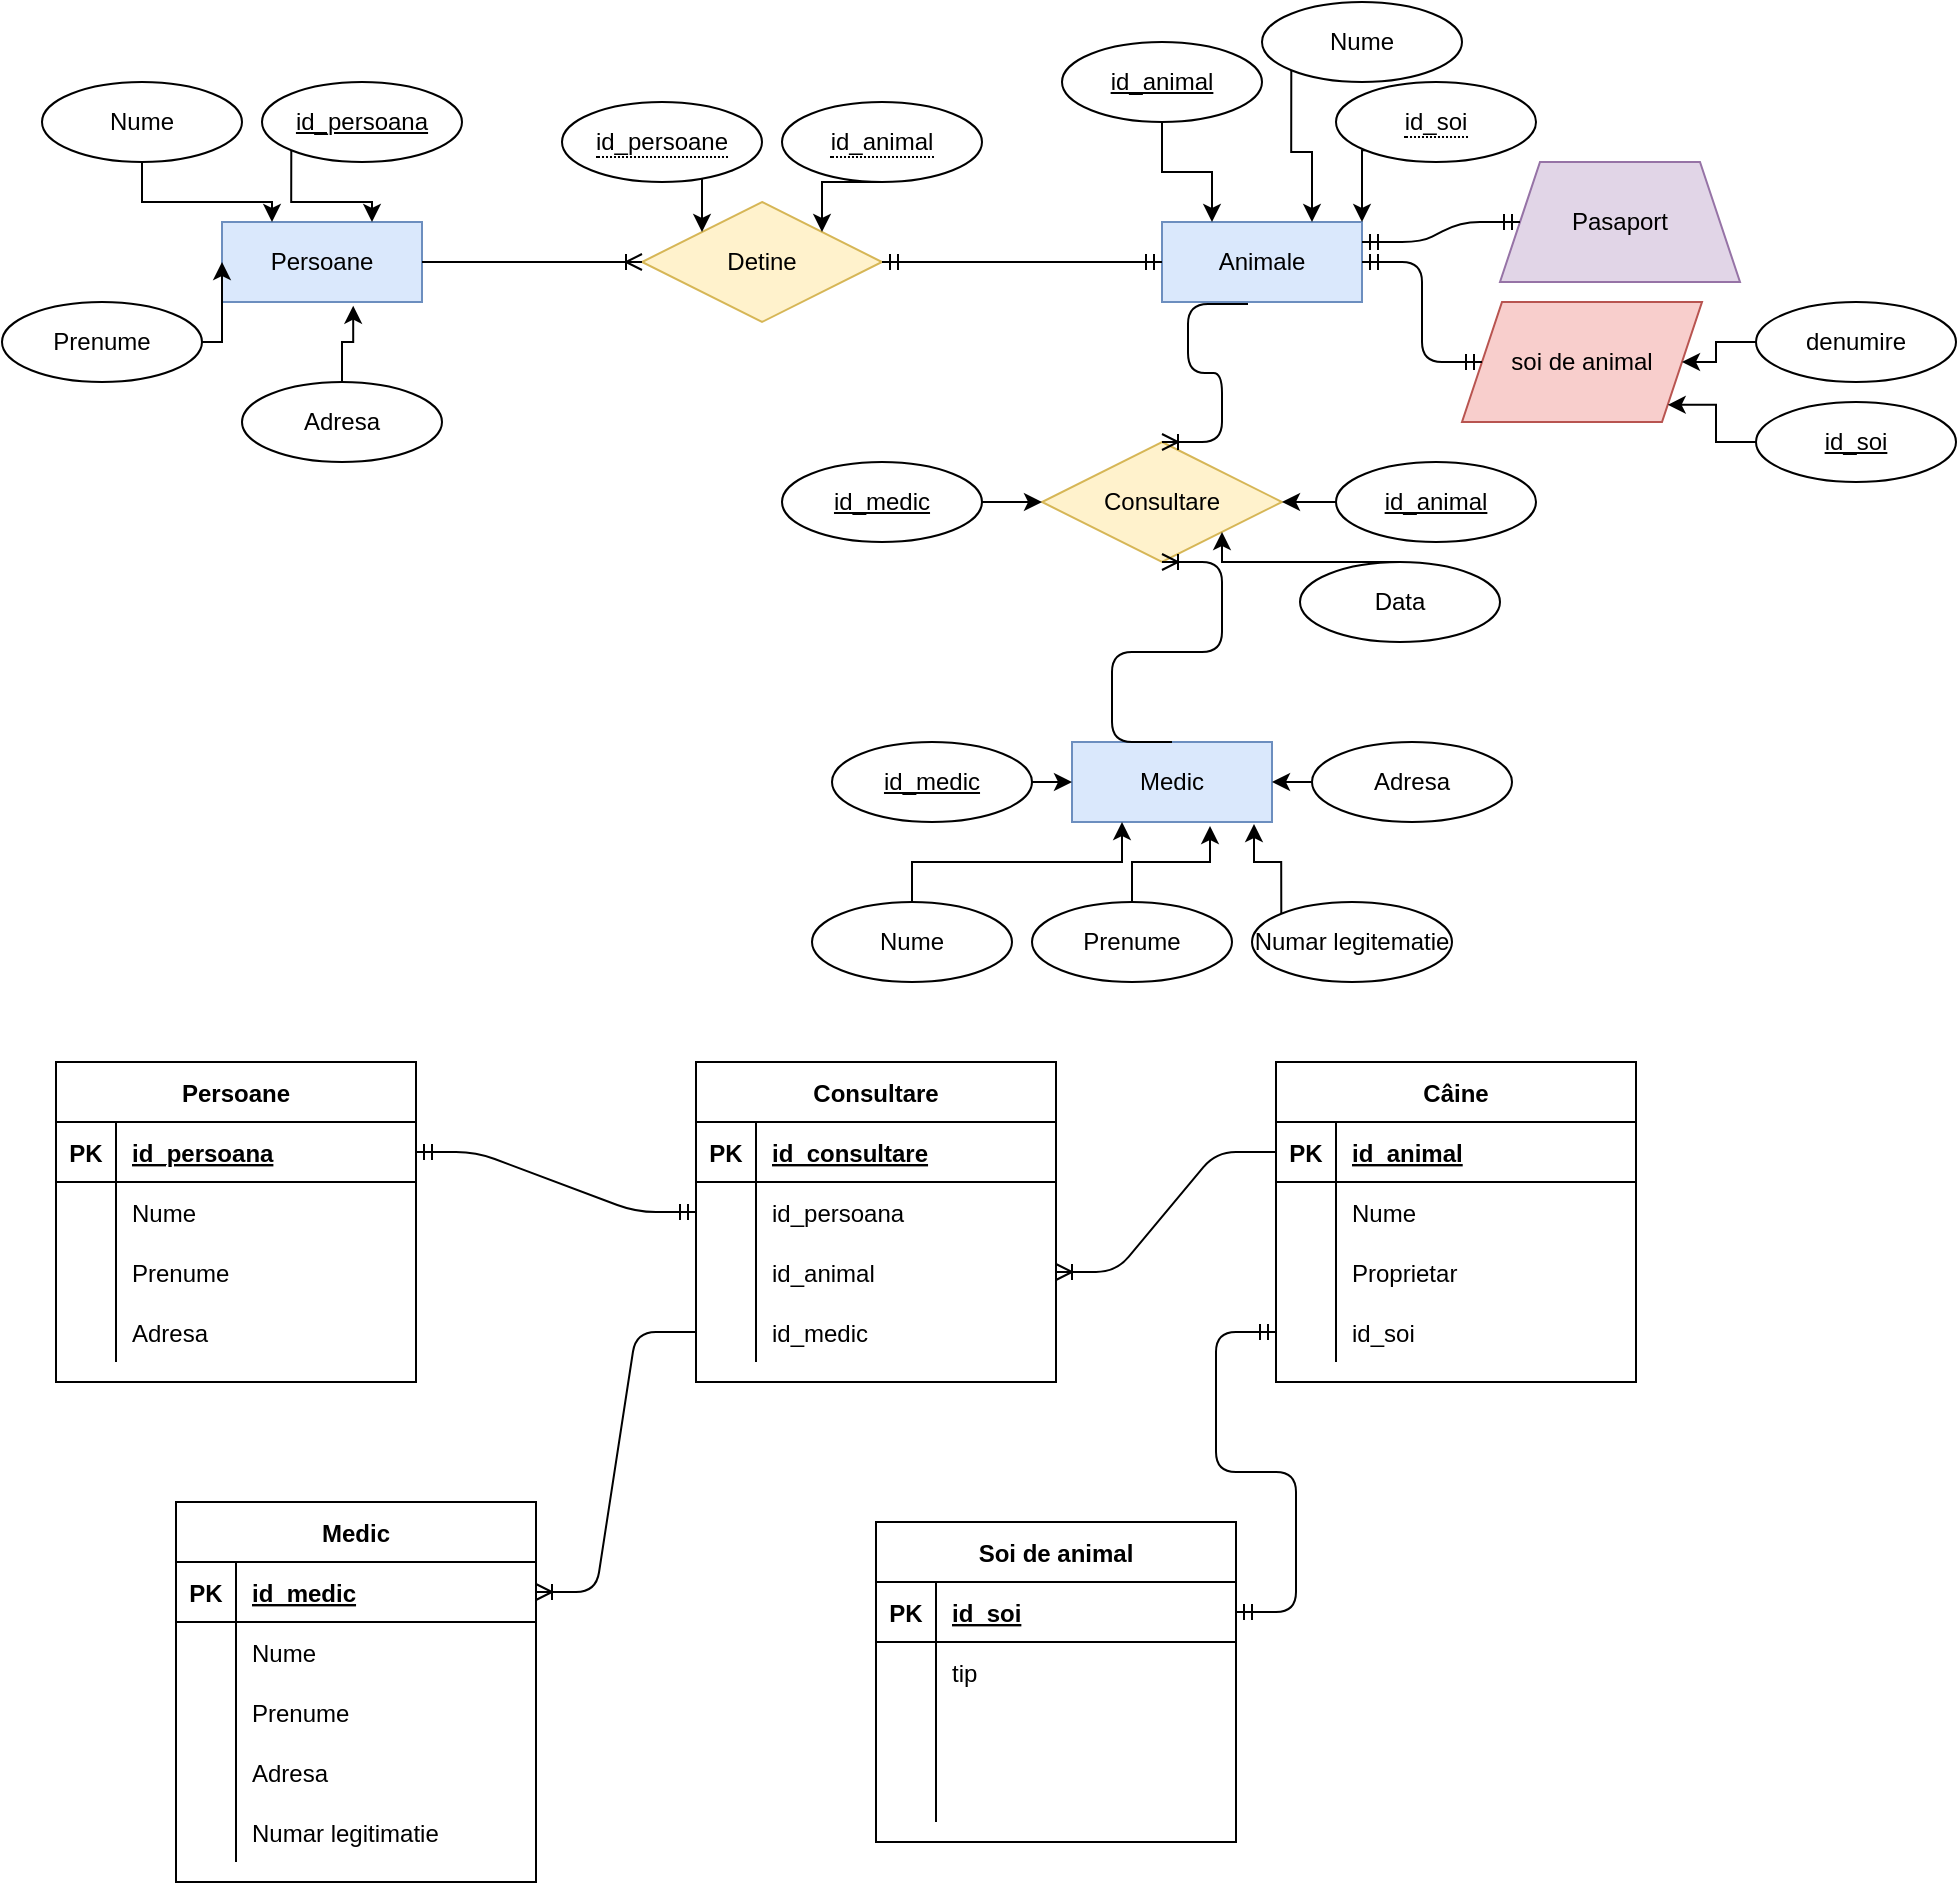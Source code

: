 <mxfile version="14.5.7" type="device"><diagram id="ahMqKwk7GTCR7lcBYKXt" name="Page-1"><mxGraphModel dx="1038" dy="596" grid="1" gridSize="10" guides="1" tooltips="1" connect="1" arrows="1" fold="1" page="1" pageScale="1" pageWidth="827" pageHeight="1169" math="0" shadow="0"><root><mxCell id="0"/><mxCell id="1" parent="0"/><mxCell id="pin97Sy3de3NEiCgct8l-1" value="Persoane" style="whiteSpace=wrap;html=1;align=center;fillColor=#dae8fc;strokeColor=#6c8ebf;" parent="1" vertex="1"><mxGeometry x="120" y="120" width="100" height="40" as="geometry"/></mxCell><mxCell id="pin97Sy3de3NEiCgct8l-2" value="Animale" style="whiteSpace=wrap;html=1;align=center;fillColor=#dae8fc;strokeColor=#6c8ebf;" parent="1" vertex="1"><mxGeometry x="590" y="120" width="100" height="40" as="geometry"/></mxCell><mxCell id="pin97Sy3de3NEiCgct8l-8" style="edgeStyle=orthogonalEdgeStyle;rounded=0;orthogonalLoop=1;jettySize=auto;html=1;exitX=0;exitY=1;exitDx=0;exitDy=0;entryX=0.75;entryY=0;entryDx=0;entryDy=0;" parent="1" source="pin97Sy3de3NEiCgct8l-3" target="pin97Sy3de3NEiCgct8l-1" edge="1"><mxGeometry relative="1" as="geometry"/></mxCell><mxCell id="pin97Sy3de3NEiCgct8l-3" value="id_persoana" style="ellipse;whiteSpace=wrap;html=1;align=center;fontStyle=4;" parent="1" vertex="1"><mxGeometry x="140" y="50" width="100" height="40" as="geometry"/></mxCell><mxCell id="pin97Sy3de3NEiCgct8l-7" style="edgeStyle=orthogonalEdgeStyle;rounded=0;orthogonalLoop=1;jettySize=auto;html=1;exitX=0.5;exitY=1;exitDx=0;exitDy=0;entryX=0.25;entryY=0;entryDx=0;entryDy=0;" parent="1" source="pin97Sy3de3NEiCgct8l-4" target="pin97Sy3de3NEiCgct8l-1" edge="1"><mxGeometry relative="1" as="geometry"/></mxCell><mxCell id="pin97Sy3de3NEiCgct8l-4" value="Nume" style="ellipse;whiteSpace=wrap;html=1;align=center;" parent="1" vertex="1"><mxGeometry x="30" y="50" width="100" height="40" as="geometry"/></mxCell><mxCell id="AG9GN4MDH5ItmJ9Yy0Sa-4" style="edgeStyle=orthogonalEdgeStyle;rounded=0;orthogonalLoop=1;jettySize=auto;html=1;entryX=0;entryY=0.5;entryDx=0;entryDy=0;" parent="1" source="pin97Sy3de3NEiCgct8l-5" target="pin97Sy3de3NEiCgct8l-1" edge="1"><mxGeometry relative="1" as="geometry"><Array as="points"><mxPoint x="120" y="180"/></Array></mxGeometry></mxCell><mxCell id="pin97Sy3de3NEiCgct8l-5" value="Prenume" style="ellipse;whiteSpace=wrap;html=1;align=center;" parent="1" vertex="1"><mxGeometry x="10" y="160" width="100" height="40" as="geometry"/></mxCell><mxCell id="AG9GN4MDH5ItmJ9Yy0Sa-5" style="edgeStyle=orthogonalEdgeStyle;rounded=0;orthogonalLoop=1;jettySize=auto;html=1;entryX=0.656;entryY=1.046;entryDx=0;entryDy=0;entryPerimeter=0;" parent="1" source="pin97Sy3de3NEiCgct8l-6" target="pin97Sy3de3NEiCgct8l-1" edge="1"><mxGeometry relative="1" as="geometry"/></mxCell><mxCell id="pin97Sy3de3NEiCgct8l-6" value="Adresa" style="ellipse;whiteSpace=wrap;html=1;align=center;" parent="1" vertex="1"><mxGeometry x="130" y="200" width="100" height="40" as="geometry"/></mxCell><mxCell id="pin97Sy3de3NEiCgct8l-52" style="edgeStyle=orthogonalEdgeStyle;rounded=0;orthogonalLoop=1;jettySize=auto;html=1;exitX=0.5;exitY=1;exitDx=0;exitDy=0;entryX=0.25;entryY=0;entryDx=0;entryDy=0;" parent="1" source="pin97Sy3de3NEiCgct8l-9" target="pin97Sy3de3NEiCgct8l-2" edge="1"><mxGeometry relative="1" as="geometry"/></mxCell><mxCell id="pin97Sy3de3NEiCgct8l-9" value="id_animal" style="ellipse;whiteSpace=wrap;html=1;align=center;fontStyle=4;" parent="1" vertex="1"><mxGeometry x="540" y="30" width="100" height="40" as="geometry"/></mxCell><mxCell id="pin97Sy3de3NEiCgct8l-15" style="edgeStyle=orthogonalEdgeStyle;rounded=0;orthogonalLoop=1;jettySize=auto;html=1;exitX=0;exitY=1;exitDx=0;exitDy=0;entryX=0.75;entryY=0;entryDx=0;entryDy=0;" parent="1" source="pin97Sy3de3NEiCgct8l-10" target="pin97Sy3de3NEiCgct8l-2" edge="1"><mxGeometry relative="1" as="geometry"/></mxCell><mxCell id="pin97Sy3de3NEiCgct8l-10" value="Nume" style="ellipse;whiteSpace=wrap;html=1;align=center;" parent="1" vertex="1"><mxGeometry x="640" y="10" width="100" height="40" as="geometry"/></mxCell><mxCell id="pin97Sy3de3NEiCgct8l-17" value="Medic" style="whiteSpace=wrap;html=1;align=center;fillColor=#dae8fc;strokeColor=#6c8ebf;" parent="1" vertex="1"><mxGeometry x="545" y="380" width="100" height="40" as="geometry"/></mxCell><mxCell id="pin97Sy3de3NEiCgct8l-22" style="edgeStyle=orthogonalEdgeStyle;rounded=0;orthogonalLoop=1;jettySize=auto;html=1;exitX=1;exitY=0.5;exitDx=0;exitDy=0;entryX=0;entryY=0.5;entryDx=0;entryDy=0;" parent="1" source="pin97Sy3de3NEiCgct8l-18" target="pin97Sy3de3NEiCgct8l-17" edge="1"><mxGeometry relative="1" as="geometry"/></mxCell><mxCell id="pin97Sy3de3NEiCgct8l-18" value="id_medic" style="ellipse;whiteSpace=wrap;html=1;align=center;fontStyle=4;" parent="1" vertex="1"><mxGeometry x="425" y="380" width="100" height="40" as="geometry"/></mxCell><mxCell id="pin97Sy3de3NEiCgct8l-25" style="edgeStyle=orthogonalEdgeStyle;rounded=0;orthogonalLoop=1;jettySize=auto;html=1;exitX=0.5;exitY=0;exitDx=0;exitDy=0;entryX=0.69;entryY=1.05;entryDx=0;entryDy=0;entryPerimeter=0;" parent="1" source="pin97Sy3de3NEiCgct8l-19" target="pin97Sy3de3NEiCgct8l-17" edge="1"><mxGeometry relative="1" as="geometry"/></mxCell><mxCell id="pin97Sy3de3NEiCgct8l-19" value="Prenume" style="ellipse;whiteSpace=wrap;html=1;align=center;" parent="1" vertex="1"><mxGeometry x="525" y="460" width="100" height="40" as="geometry"/></mxCell><mxCell id="pin97Sy3de3NEiCgct8l-23" style="edgeStyle=orthogonalEdgeStyle;rounded=0;orthogonalLoop=1;jettySize=auto;html=1;exitX=0;exitY=0.5;exitDx=0;exitDy=0;entryX=1;entryY=0.5;entryDx=0;entryDy=0;" parent="1" source="pin97Sy3de3NEiCgct8l-20" target="pin97Sy3de3NEiCgct8l-17" edge="1"><mxGeometry relative="1" as="geometry"/></mxCell><mxCell id="pin97Sy3de3NEiCgct8l-20" value="Adresa" style="ellipse;whiteSpace=wrap;html=1;align=center;" parent="1" vertex="1"><mxGeometry x="665" y="380" width="100" height="40" as="geometry"/></mxCell><mxCell id="pin97Sy3de3NEiCgct8l-24" style="edgeStyle=orthogonalEdgeStyle;rounded=0;orthogonalLoop=1;jettySize=auto;html=1;exitX=0.5;exitY=0;exitDx=0;exitDy=0;entryX=0.25;entryY=1;entryDx=0;entryDy=0;" parent="1" source="pin97Sy3de3NEiCgct8l-21" target="pin97Sy3de3NEiCgct8l-17" edge="1"><mxGeometry relative="1" as="geometry"/></mxCell><mxCell id="pin97Sy3de3NEiCgct8l-21" value="Nume" style="ellipse;whiteSpace=wrap;html=1;align=center;" parent="1" vertex="1"><mxGeometry x="415" y="460" width="100" height="40" as="geometry"/></mxCell><mxCell id="pin97Sy3de3NEiCgct8l-26" value="Detine" style="shape=rhombus;perimeter=rhombusPerimeter;whiteSpace=wrap;html=1;align=center;fillColor=#fff2cc;strokeColor=#d6b656;" parent="1" vertex="1"><mxGeometry x="330" y="110" width="120" height="60" as="geometry"/></mxCell><mxCell id="pin97Sy3de3NEiCgct8l-32" style="edgeStyle=orthogonalEdgeStyle;rounded=0;orthogonalLoop=1;jettySize=auto;html=1;exitX=0;exitY=0;exitDx=0;exitDy=0;entryX=0.91;entryY=1.025;entryDx=0;entryDy=0;entryPerimeter=0;" parent="1" source="pin97Sy3de3NEiCgct8l-30" target="pin97Sy3de3NEiCgct8l-17" edge="1"><mxGeometry relative="1" as="geometry"/></mxCell><mxCell id="pin97Sy3de3NEiCgct8l-30" value="Numar legitematie" style="ellipse;whiteSpace=wrap;html=1;align=center;" parent="1" vertex="1"><mxGeometry x="635" y="460" width="100" height="40" as="geometry"/></mxCell><mxCell id="pin97Sy3de3NEiCgct8l-48" style="edgeStyle=orthogonalEdgeStyle;rounded=0;orthogonalLoop=1;jettySize=auto;html=1;exitX=1;exitY=1;exitDx=0;exitDy=0;entryX=0;entryY=0;entryDx=0;entryDy=0;" parent="1" source="pin97Sy3de3NEiCgct8l-42" target="pin97Sy3de3NEiCgct8l-26" edge="1"><mxGeometry relative="1" as="geometry"/></mxCell><mxCell id="pin97Sy3de3NEiCgct8l-42" value="&lt;span style=&quot;border-bottom: 1px dotted&quot;&gt;id_persoane&lt;/span&gt;" style="ellipse;whiteSpace=wrap;html=1;align=center;" parent="1" vertex="1"><mxGeometry x="290" y="60" width="100" height="40" as="geometry"/></mxCell><mxCell id="pin97Sy3de3NEiCgct8l-47" style="edgeStyle=orthogonalEdgeStyle;rounded=0;orthogonalLoop=1;jettySize=auto;html=1;exitX=0.5;exitY=1;exitDx=0;exitDy=0;entryX=1;entryY=0;entryDx=0;entryDy=0;" parent="1" source="pin97Sy3de3NEiCgct8l-43" target="pin97Sy3de3NEiCgct8l-26" edge="1"><mxGeometry relative="1" as="geometry"/></mxCell><mxCell id="pin97Sy3de3NEiCgct8l-43" value="&lt;span style=&quot;border-bottom: 1px dotted&quot;&gt;id_animal&lt;/span&gt;" style="ellipse;whiteSpace=wrap;html=1;align=center;" parent="1" vertex="1"><mxGeometry x="400" y="60" width="100" height="40" as="geometry"/></mxCell><mxCell id="pin97Sy3de3NEiCgct8l-49" value="soi de animal" style="shape=parallelogram;perimeter=parallelogramPerimeter;whiteSpace=wrap;html=1;fixedSize=1;fillColor=#f8cecc;strokeColor=#b85450;" parent="1" vertex="1"><mxGeometry x="740" y="160" width="120" height="60" as="geometry"/></mxCell><mxCell id="AG9GN4MDH5ItmJ9Yy0Sa-2" style="edgeStyle=orthogonalEdgeStyle;rounded=0;orthogonalLoop=1;jettySize=auto;html=1;entryX=1;entryY=1;entryDx=0;entryDy=0;" parent="1" source="pin97Sy3de3NEiCgct8l-55" target="pin97Sy3de3NEiCgct8l-49" edge="1"><mxGeometry relative="1" as="geometry"/></mxCell><mxCell id="pin97Sy3de3NEiCgct8l-55" value="id_soi" style="ellipse;whiteSpace=wrap;html=1;align=center;fontStyle=4;" parent="1" vertex="1"><mxGeometry x="887" y="210" width="100" height="40" as="geometry"/></mxCell><mxCell id="AG9GN4MDH5ItmJ9Yy0Sa-1" style="edgeStyle=orthogonalEdgeStyle;rounded=0;orthogonalLoop=1;jettySize=auto;html=1;entryX=1;entryY=0.5;entryDx=0;entryDy=0;" parent="1" source="pin97Sy3de3NEiCgct8l-56" target="pin97Sy3de3NEiCgct8l-49" edge="1"><mxGeometry relative="1" as="geometry"/></mxCell><mxCell id="pin97Sy3de3NEiCgct8l-56" value="denumire" style="ellipse;whiteSpace=wrap;html=1;align=center;" parent="1" vertex="1"><mxGeometry x="887" y="160" width="100" height="40" as="geometry"/></mxCell><mxCell id="pin97Sy3de3NEiCgct8l-62" value="" style="edgeStyle=entityRelationEdgeStyle;fontSize=12;html=1;endArrow=ERmandOne;startArrow=ERmandOne;entryX=1;entryY=0.5;entryDx=0;entryDy=0;exitX=0;exitY=0.5;exitDx=0;exitDy=0;" parent="1" source="pin97Sy3de3NEiCgct8l-49" target="pin97Sy3de3NEiCgct8l-2" edge="1"><mxGeometry width="100" height="100" relative="1" as="geometry"><mxPoint x="490" y="280" as="sourcePoint"/><mxPoint x="590" y="180" as="targetPoint"/></mxGeometry></mxCell><mxCell id="pin97Sy3de3NEiCgct8l-67" value="Persoane" style="shape=table;startSize=30;container=1;collapsible=1;childLayout=tableLayout;fixedRows=1;rowLines=0;fontStyle=1;align=center;resizeLast=1;" parent="1" vertex="1"><mxGeometry x="37" y="540" width="180" height="160" as="geometry"/></mxCell><mxCell id="pin97Sy3de3NEiCgct8l-68" value="" style="shape=partialRectangle;collapsible=0;dropTarget=0;pointerEvents=0;fillColor=none;top=0;left=0;bottom=1;right=0;points=[[0,0.5],[1,0.5]];portConstraint=eastwest;" parent="pin97Sy3de3NEiCgct8l-67" vertex="1"><mxGeometry y="30" width="180" height="30" as="geometry"/></mxCell><mxCell id="pin97Sy3de3NEiCgct8l-69" value="PK" style="shape=partialRectangle;connectable=0;fillColor=none;top=0;left=0;bottom=0;right=0;fontStyle=1;overflow=hidden;" parent="pin97Sy3de3NEiCgct8l-68" vertex="1"><mxGeometry width="30" height="30" as="geometry"/></mxCell><mxCell id="pin97Sy3de3NEiCgct8l-70" value="id_persoana" style="shape=partialRectangle;connectable=0;fillColor=none;top=0;left=0;bottom=0;right=0;align=left;spacingLeft=6;fontStyle=5;overflow=hidden;" parent="pin97Sy3de3NEiCgct8l-68" vertex="1"><mxGeometry x="30" width="150" height="30" as="geometry"/></mxCell><mxCell id="pin97Sy3de3NEiCgct8l-71" value="" style="shape=partialRectangle;collapsible=0;dropTarget=0;pointerEvents=0;fillColor=none;top=0;left=0;bottom=0;right=0;points=[[0,0.5],[1,0.5]];portConstraint=eastwest;" parent="pin97Sy3de3NEiCgct8l-67" vertex="1"><mxGeometry y="60" width="180" height="30" as="geometry"/></mxCell><mxCell id="pin97Sy3de3NEiCgct8l-72" value="" style="shape=partialRectangle;connectable=0;fillColor=none;top=0;left=0;bottom=0;right=0;editable=1;overflow=hidden;" parent="pin97Sy3de3NEiCgct8l-71" vertex="1"><mxGeometry width="30" height="30" as="geometry"/></mxCell><mxCell id="pin97Sy3de3NEiCgct8l-73" value="Nume" style="shape=partialRectangle;connectable=0;fillColor=none;top=0;left=0;bottom=0;right=0;align=left;spacingLeft=6;overflow=hidden;" parent="pin97Sy3de3NEiCgct8l-71" vertex="1"><mxGeometry x="30" width="150" height="30" as="geometry"/></mxCell><mxCell id="pin97Sy3de3NEiCgct8l-74" value="" style="shape=partialRectangle;collapsible=0;dropTarget=0;pointerEvents=0;fillColor=none;top=0;left=0;bottom=0;right=0;points=[[0,0.5],[1,0.5]];portConstraint=eastwest;" parent="pin97Sy3de3NEiCgct8l-67" vertex="1"><mxGeometry y="90" width="180" height="30" as="geometry"/></mxCell><mxCell id="pin97Sy3de3NEiCgct8l-75" value="" style="shape=partialRectangle;connectable=0;fillColor=none;top=0;left=0;bottom=0;right=0;editable=1;overflow=hidden;" parent="pin97Sy3de3NEiCgct8l-74" vertex="1"><mxGeometry width="30" height="30" as="geometry"/></mxCell><mxCell id="pin97Sy3de3NEiCgct8l-76" value="Prenume" style="shape=partialRectangle;connectable=0;fillColor=none;top=0;left=0;bottom=0;right=0;align=left;spacingLeft=6;overflow=hidden;" parent="pin97Sy3de3NEiCgct8l-74" vertex="1"><mxGeometry x="30" width="150" height="30" as="geometry"/></mxCell><mxCell id="pin97Sy3de3NEiCgct8l-77" value="" style="shape=partialRectangle;collapsible=0;dropTarget=0;pointerEvents=0;fillColor=none;top=0;left=0;bottom=0;right=0;points=[[0,0.5],[1,0.5]];portConstraint=eastwest;" parent="pin97Sy3de3NEiCgct8l-67" vertex="1"><mxGeometry y="120" width="180" height="30" as="geometry"/></mxCell><mxCell id="pin97Sy3de3NEiCgct8l-78" value="" style="shape=partialRectangle;connectable=0;fillColor=none;top=0;left=0;bottom=0;right=0;editable=1;overflow=hidden;" parent="pin97Sy3de3NEiCgct8l-77" vertex="1"><mxGeometry width="30" height="30" as="geometry"/></mxCell><mxCell id="pin97Sy3de3NEiCgct8l-79" value="Adresa" style="shape=partialRectangle;connectable=0;fillColor=none;top=0;left=0;bottom=0;right=0;align=left;spacingLeft=6;overflow=hidden;" parent="pin97Sy3de3NEiCgct8l-77" vertex="1"><mxGeometry x="30" width="150" height="30" as="geometry"/></mxCell><mxCell id="pin97Sy3de3NEiCgct8l-80" value="Consultare" style="shape=table;startSize=30;container=1;collapsible=1;childLayout=tableLayout;fixedRows=1;rowLines=0;fontStyle=1;align=center;resizeLast=1;" parent="1" vertex="1"><mxGeometry x="357" y="540" width="180" height="160" as="geometry"/></mxCell><mxCell id="pin97Sy3de3NEiCgct8l-81" value="" style="shape=partialRectangle;collapsible=0;dropTarget=0;pointerEvents=0;fillColor=none;top=0;left=0;bottom=1;right=0;points=[[0,0.5],[1,0.5]];portConstraint=eastwest;" parent="pin97Sy3de3NEiCgct8l-80" vertex="1"><mxGeometry y="30" width="180" height="30" as="geometry"/></mxCell><mxCell id="pin97Sy3de3NEiCgct8l-82" value="PK" style="shape=partialRectangle;connectable=0;fillColor=none;top=0;left=0;bottom=0;right=0;fontStyle=1;overflow=hidden;" parent="pin97Sy3de3NEiCgct8l-81" vertex="1"><mxGeometry width="30" height="30" as="geometry"/></mxCell><mxCell id="pin97Sy3de3NEiCgct8l-83" value="id_consultare" style="shape=partialRectangle;connectable=0;fillColor=none;top=0;left=0;bottom=0;right=0;align=left;spacingLeft=6;fontStyle=5;overflow=hidden;" parent="pin97Sy3de3NEiCgct8l-81" vertex="1"><mxGeometry x="30" width="150" height="30" as="geometry"/></mxCell><mxCell id="pin97Sy3de3NEiCgct8l-84" value="" style="shape=partialRectangle;collapsible=0;dropTarget=0;pointerEvents=0;fillColor=none;top=0;left=0;bottom=0;right=0;points=[[0,0.5],[1,0.5]];portConstraint=eastwest;" parent="pin97Sy3de3NEiCgct8l-80" vertex="1"><mxGeometry y="60" width="180" height="30" as="geometry"/></mxCell><mxCell id="pin97Sy3de3NEiCgct8l-85" value="" style="shape=partialRectangle;connectable=0;fillColor=none;top=0;left=0;bottom=0;right=0;editable=1;overflow=hidden;" parent="pin97Sy3de3NEiCgct8l-84" vertex="1"><mxGeometry width="30" height="30" as="geometry"/></mxCell><mxCell id="pin97Sy3de3NEiCgct8l-86" value="id_persoana" style="shape=partialRectangle;connectable=0;fillColor=none;top=0;left=0;bottom=0;right=0;align=left;spacingLeft=6;overflow=hidden;" parent="pin97Sy3de3NEiCgct8l-84" vertex="1"><mxGeometry x="30" width="150" height="30" as="geometry"/></mxCell><mxCell id="pin97Sy3de3NEiCgct8l-87" value="" style="shape=partialRectangle;collapsible=0;dropTarget=0;pointerEvents=0;fillColor=none;top=0;left=0;bottom=0;right=0;points=[[0,0.5],[1,0.5]];portConstraint=eastwest;" parent="pin97Sy3de3NEiCgct8l-80" vertex="1"><mxGeometry y="90" width="180" height="30" as="geometry"/></mxCell><mxCell id="pin97Sy3de3NEiCgct8l-88" value="" style="shape=partialRectangle;connectable=0;fillColor=none;top=0;left=0;bottom=0;right=0;editable=1;overflow=hidden;" parent="pin97Sy3de3NEiCgct8l-87" vertex="1"><mxGeometry width="30" height="30" as="geometry"/></mxCell><mxCell id="pin97Sy3de3NEiCgct8l-89" value="id_animal" style="shape=partialRectangle;connectable=0;fillColor=none;top=0;left=0;bottom=0;right=0;align=left;spacingLeft=6;overflow=hidden;" parent="pin97Sy3de3NEiCgct8l-87" vertex="1"><mxGeometry x="30" width="150" height="30" as="geometry"/></mxCell><mxCell id="pin97Sy3de3NEiCgct8l-90" value="" style="shape=partialRectangle;collapsible=0;dropTarget=0;pointerEvents=0;fillColor=none;top=0;left=0;bottom=0;right=0;points=[[0,0.5],[1,0.5]];portConstraint=eastwest;" parent="pin97Sy3de3NEiCgct8l-80" vertex="1"><mxGeometry y="120" width="180" height="30" as="geometry"/></mxCell><mxCell id="pin97Sy3de3NEiCgct8l-91" value="" style="shape=partialRectangle;connectable=0;fillColor=none;top=0;left=0;bottom=0;right=0;editable=1;overflow=hidden;" parent="pin97Sy3de3NEiCgct8l-90" vertex="1"><mxGeometry width="30" height="30" as="geometry"/></mxCell><mxCell id="pin97Sy3de3NEiCgct8l-92" value="id_medic" style="shape=partialRectangle;connectable=0;fillColor=none;top=0;left=0;bottom=0;right=0;align=left;spacingLeft=6;overflow=hidden;" parent="pin97Sy3de3NEiCgct8l-90" vertex="1"><mxGeometry x="30" width="150" height="30" as="geometry"/></mxCell><mxCell id="pin97Sy3de3NEiCgct8l-93" value="Câine" style="shape=table;startSize=30;container=1;collapsible=1;childLayout=tableLayout;fixedRows=1;rowLines=0;fontStyle=1;align=center;resizeLast=1;" parent="1" vertex="1"><mxGeometry x="647" y="540" width="180" height="160" as="geometry"/></mxCell><mxCell id="pin97Sy3de3NEiCgct8l-94" value="" style="shape=partialRectangle;collapsible=0;dropTarget=0;pointerEvents=0;fillColor=none;top=0;left=0;bottom=1;right=0;points=[[0,0.5],[1,0.5]];portConstraint=eastwest;" parent="pin97Sy3de3NEiCgct8l-93" vertex="1"><mxGeometry y="30" width="180" height="30" as="geometry"/></mxCell><mxCell id="pin97Sy3de3NEiCgct8l-95" value="PK" style="shape=partialRectangle;connectable=0;fillColor=none;top=0;left=0;bottom=0;right=0;fontStyle=1;overflow=hidden;" parent="pin97Sy3de3NEiCgct8l-94" vertex="1"><mxGeometry width="30" height="30" as="geometry"/></mxCell><mxCell id="pin97Sy3de3NEiCgct8l-96" value="id_animal" style="shape=partialRectangle;connectable=0;fillColor=none;top=0;left=0;bottom=0;right=0;align=left;spacingLeft=6;fontStyle=5;overflow=hidden;" parent="pin97Sy3de3NEiCgct8l-94" vertex="1"><mxGeometry x="30" width="150" height="30" as="geometry"/></mxCell><mxCell id="pin97Sy3de3NEiCgct8l-97" value="" style="shape=partialRectangle;collapsible=0;dropTarget=0;pointerEvents=0;fillColor=none;top=0;left=0;bottom=0;right=0;points=[[0,0.5],[1,0.5]];portConstraint=eastwest;" parent="pin97Sy3de3NEiCgct8l-93" vertex="1"><mxGeometry y="60" width="180" height="30" as="geometry"/></mxCell><mxCell id="pin97Sy3de3NEiCgct8l-98" value="" style="shape=partialRectangle;connectable=0;fillColor=none;top=0;left=0;bottom=0;right=0;editable=1;overflow=hidden;" parent="pin97Sy3de3NEiCgct8l-97" vertex="1"><mxGeometry width="30" height="30" as="geometry"/></mxCell><mxCell id="pin97Sy3de3NEiCgct8l-99" value="Nume" style="shape=partialRectangle;connectable=0;fillColor=none;top=0;left=0;bottom=0;right=0;align=left;spacingLeft=6;overflow=hidden;" parent="pin97Sy3de3NEiCgct8l-97" vertex="1"><mxGeometry x="30" width="150" height="30" as="geometry"/></mxCell><mxCell id="pin97Sy3de3NEiCgct8l-100" value="" style="shape=partialRectangle;collapsible=0;dropTarget=0;pointerEvents=0;fillColor=none;top=0;left=0;bottom=0;right=0;points=[[0,0.5],[1,0.5]];portConstraint=eastwest;" parent="pin97Sy3de3NEiCgct8l-93" vertex="1"><mxGeometry y="90" width="180" height="30" as="geometry"/></mxCell><mxCell id="pin97Sy3de3NEiCgct8l-101" value="" style="shape=partialRectangle;connectable=0;fillColor=none;top=0;left=0;bottom=0;right=0;editable=1;overflow=hidden;" parent="pin97Sy3de3NEiCgct8l-100" vertex="1"><mxGeometry width="30" height="30" as="geometry"/></mxCell><mxCell id="pin97Sy3de3NEiCgct8l-102" value="Proprietar" style="shape=partialRectangle;connectable=0;fillColor=none;top=0;left=0;bottom=0;right=0;align=left;spacingLeft=6;overflow=hidden;" parent="pin97Sy3de3NEiCgct8l-100" vertex="1"><mxGeometry x="30" width="150" height="30" as="geometry"/></mxCell><mxCell id="pin97Sy3de3NEiCgct8l-103" value="" style="shape=partialRectangle;collapsible=0;dropTarget=0;pointerEvents=0;fillColor=none;top=0;left=0;bottom=0;right=0;points=[[0,0.5],[1,0.5]];portConstraint=eastwest;" parent="pin97Sy3de3NEiCgct8l-93" vertex="1"><mxGeometry y="120" width="180" height="30" as="geometry"/></mxCell><mxCell id="pin97Sy3de3NEiCgct8l-104" value="" style="shape=partialRectangle;connectable=0;fillColor=none;top=0;left=0;bottom=0;right=0;editable=1;overflow=hidden;" parent="pin97Sy3de3NEiCgct8l-103" vertex="1"><mxGeometry width="30" height="30" as="geometry"/></mxCell><mxCell id="pin97Sy3de3NEiCgct8l-105" value="id_soi" style="shape=partialRectangle;connectable=0;fillColor=none;top=0;left=0;bottom=0;right=0;align=left;spacingLeft=6;overflow=hidden;" parent="pin97Sy3de3NEiCgct8l-103" vertex="1"><mxGeometry x="30" width="150" height="30" as="geometry"/></mxCell><mxCell id="pin97Sy3de3NEiCgct8l-106" value="Medic" style="shape=table;startSize=30;container=1;collapsible=1;childLayout=tableLayout;fixedRows=1;rowLines=0;fontStyle=1;align=center;resizeLast=1;" parent="1" vertex="1"><mxGeometry x="97" y="760" width="180" height="190" as="geometry"/></mxCell><mxCell id="pin97Sy3de3NEiCgct8l-107" value="" style="shape=partialRectangle;collapsible=0;dropTarget=0;pointerEvents=0;fillColor=none;top=0;left=0;bottom=1;right=0;points=[[0,0.5],[1,0.5]];portConstraint=eastwest;" parent="pin97Sy3de3NEiCgct8l-106" vertex="1"><mxGeometry y="30" width="180" height="30" as="geometry"/></mxCell><mxCell id="pin97Sy3de3NEiCgct8l-108" value="PK" style="shape=partialRectangle;connectable=0;fillColor=none;top=0;left=0;bottom=0;right=0;fontStyle=1;overflow=hidden;" parent="pin97Sy3de3NEiCgct8l-107" vertex="1"><mxGeometry width="30" height="30" as="geometry"/></mxCell><mxCell id="pin97Sy3de3NEiCgct8l-109" value="id_medic" style="shape=partialRectangle;connectable=0;fillColor=none;top=0;left=0;bottom=0;right=0;align=left;spacingLeft=6;fontStyle=5;overflow=hidden;" parent="pin97Sy3de3NEiCgct8l-107" vertex="1"><mxGeometry x="30" width="150" height="30" as="geometry"/></mxCell><mxCell id="pin97Sy3de3NEiCgct8l-110" value="" style="shape=partialRectangle;collapsible=0;dropTarget=0;pointerEvents=0;fillColor=none;top=0;left=0;bottom=0;right=0;points=[[0,0.5],[1,0.5]];portConstraint=eastwest;" parent="pin97Sy3de3NEiCgct8l-106" vertex="1"><mxGeometry y="60" width="180" height="30" as="geometry"/></mxCell><mxCell id="pin97Sy3de3NEiCgct8l-111" value="" style="shape=partialRectangle;connectable=0;fillColor=none;top=0;left=0;bottom=0;right=0;editable=1;overflow=hidden;" parent="pin97Sy3de3NEiCgct8l-110" vertex="1"><mxGeometry width="30" height="30" as="geometry"/></mxCell><mxCell id="pin97Sy3de3NEiCgct8l-112" value="Nume" style="shape=partialRectangle;connectable=0;fillColor=none;top=0;left=0;bottom=0;right=0;align=left;spacingLeft=6;overflow=hidden;" parent="pin97Sy3de3NEiCgct8l-110" vertex="1"><mxGeometry x="30" width="150" height="30" as="geometry"/></mxCell><mxCell id="pin97Sy3de3NEiCgct8l-113" value="" style="shape=partialRectangle;collapsible=0;dropTarget=0;pointerEvents=0;fillColor=none;top=0;left=0;bottom=0;right=0;points=[[0,0.5],[1,0.5]];portConstraint=eastwest;" parent="pin97Sy3de3NEiCgct8l-106" vertex="1"><mxGeometry y="90" width="180" height="30" as="geometry"/></mxCell><mxCell id="pin97Sy3de3NEiCgct8l-114" value="" style="shape=partialRectangle;connectable=0;fillColor=none;top=0;left=0;bottom=0;right=0;editable=1;overflow=hidden;" parent="pin97Sy3de3NEiCgct8l-113" vertex="1"><mxGeometry width="30" height="30" as="geometry"/></mxCell><mxCell id="pin97Sy3de3NEiCgct8l-115" value="Prenume" style="shape=partialRectangle;connectable=0;fillColor=none;top=0;left=0;bottom=0;right=0;align=left;spacingLeft=6;overflow=hidden;" parent="pin97Sy3de3NEiCgct8l-113" vertex="1"><mxGeometry x="30" width="150" height="30" as="geometry"/></mxCell><mxCell id="pin97Sy3de3NEiCgct8l-116" value="" style="shape=partialRectangle;collapsible=0;dropTarget=0;pointerEvents=0;fillColor=none;top=0;left=0;bottom=0;right=0;points=[[0,0.5],[1,0.5]];portConstraint=eastwest;" parent="pin97Sy3de3NEiCgct8l-106" vertex="1"><mxGeometry y="120" width="180" height="30" as="geometry"/></mxCell><mxCell id="pin97Sy3de3NEiCgct8l-117" value="" style="shape=partialRectangle;connectable=0;fillColor=none;top=0;left=0;bottom=0;right=0;editable=1;overflow=hidden;" parent="pin97Sy3de3NEiCgct8l-116" vertex="1"><mxGeometry width="30" height="30" as="geometry"/></mxCell><mxCell id="pin97Sy3de3NEiCgct8l-118" value="Adresa" style="shape=partialRectangle;connectable=0;fillColor=none;top=0;left=0;bottom=0;right=0;align=left;spacingLeft=6;overflow=hidden;" parent="pin97Sy3de3NEiCgct8l-116" vertex="1"><mxGeometry x="30" width="150" height="30" as="geometry"/></mxCell><mxCell id="pin97Sy3de3NEiCgct8l-137" value="" style="shape=partialRectangle;collapsible=0;dropTarget=0;pointerEvents=0;fillColor=none;top=0;left=0;bottom=0;right=0;points=[[0,0.5],[1,0.5]];portConstraint=eastwest;" parent="pin97Sy3de3NEiCgct8l-106" vertex="1"><mxGeometry y="150" width="180" height="30" as="geometry"/></mxCell><mxCell id="pin97Sy3de3NEiCgct8l-138" value="" style="shape=partialRectangle;connectable=0;fillColor=none;top=0;left=0;bottom=0;right=0;editable=1;overflow=hidden;" parent="pin97Sy3de3NEiCgct8l-137" vertex="1"><mxGeometry width="30" height="30" as="geometry"/></mxCell><mxCell id="pin97Sy3de3NEiCgct8l-139" value="Numar legitimatie" style="shape=partialRectangle;connectable=0;fillColor=none;top=0;left=0;bottom=0;right=0;align=left;spacingLeft=6;overflow=hidden;" parent="pin97Sy3de3NEiCgct8l-137" vertex="1"><mxGeometry x="30" width="150" height="30" as="geometry"/></mxCell><mxCell id="pin97Sy3de3NEiCgct8l-119" value="Soi de animal" style="shape=table;startSize=30;container=1;collapsible=1;childLayout=tableLayout;fixedRows=1;rowLines=0;fontStyle=1;align=center;resizeLast=1;" parent="1" vertex="1"><mxGeometry x="447" y="770" width="180" height="160" as="geometry"/></mxCell><mxCell id="pin97Sy3de3NEiCgct8l-120" value="" style="shape=partialRectangle;collapsible=0;dropTarget=0;pointerEvents=0;fillColor=none;top=0;left=0;bottom=1;right=0;points=[[0,0.5],[1,0.5]];portConstraint=eastwest;" parent="pin97Sy3de3NEiCgct8l-119" vertex="1"><mxGeometry y="30" width="180" height="30" as="geometry"/></mxCell><mxCell id="pin97Sy3de3NEiCgct8l-121" value="PK" style="shape=partialRectangle;connectable=0;fillColor=none;top=0;left=0;bottom=0;right=0;fontStyle=1;overflow=hidden;" parent="pin97Sy3de3NEiCgct8l-120" vertex="1"><mxGeometry width="30" height="30" as="geometry"/></mxCell><mxCell id="pin97Sy3de3NEiCgct8l-122" value="id_soi" style="shape=partialRectangle;connectable=0;fillColor=none;top=0;left=0;bottom=0;right=0;align=left;spacingLeft=6;fontStyle=5;overflow=hidden;" parent="pin97Sy3de3NEiCgct8l-120" vertex="1"><mxGeometry x="30" width="150" height="30" as="geometry"/></mxCell><mxCell id="pin97Sy3de3NEiCgct8l-123" value="" style="shape=partialRectangle;collapsible=0;dropTarget=0;pointerEvents=0;fillColor=none;top=0;left=0;bottom=0;right=0;points=[[0,0.5],[1,0.5]];portConstraint=eastwest;" parent="pin97Sy3de3NEiCgct8l-119" vertex="1"><mxGeometry y="60" width="180" height="30" as="geometry"/></mxCell><mxCell id="pin97Sy3de3NEiCgct8l-124" value="" style="shape=partialRectangle;connectable=0;fillColor=none;top=0;left=0;bottom=0;right=0;editable=1;overflow=hidden;" parent="pin97Sy3de3NEiCgct8l-123" vertex="1"><mxGeometry width="30" height="30" as="geometry"/></mxCell><mxCell id="pin97Sy3de3NEiCgct8l-125" value="tip" style="shape=partialRectangle;connectable=0;fillColor=none;top=0;left=0;bottom=0;right=0;align=left;spacingLeft=6;overflow=hidden;" parent="pin97Sy3de3NEiCgct8l-123" vertex="1"><mxGeometry x="30" width="150" height="30" as="geometry"/></mxCell><mxCell id="pin97Sy3de3NEiCgct8l-126" value="" style="shape=partialRectangle;collapsible=0;dropTarget=0;pointerEvents=0;fillColor=none;top=0;left=0;bottom=0;right=0;points=[[0,0.5],[1,0.5]];portConstraint=eastwest;" parent="pin97Sy3de3NEiCgct8l-119" vertex="1"><mxGeometry y="90" width="180" height="30" as="geometry"/></mxCell><mxCell id="pin97Sy3de3NEiCgct8l-127" value="" style="shape=partialRectangle;connectable=0;fillColor=none;top=0;left=0;bottom=0;right=0;editable=1;overflow=hidden;" parent="pin97Sy3de3NEiCgct8l-126" vertex="1"><mxGeometry width="30" height="30" as="geometry"/></mxCell><mxCell id="pin97Sy3de3NEiCgct8l-128" value="" style="shape=partialRectangle;connectable=0;fillColor=none;top=0;left=0;bottom=0;right=0;align=left;spacingLeft=6;overflow=hidden;" parent="pin97Sy3de3NEiCgct8l-126" vertex="1"><mxGeometry x="30" width="150" height="30" as="geometry"/></mxCell><mxCell id="pin97Sy3de3NEiCgct8l-129" value="" style="shape=partialRectangle;collapsible=0;dropTarget=0;pointerEvents=0;fillColor=none;top=0;left=0;bottom=0;right=0;points=[[0,0.5],[1,0.5]];portConstraint=eastwest;" parent="pin97Sy3de3NEiCgct8l-119" vertex="1"><mxGeometry y="120" width="180" height="30" as="geometry"/></mxCell><mxCell id="pin97Sy3de3NEiCgct8l-130" value="" style="shape=partialRectangle;connectable=0;fillColor=none;top=0;left=0;bottom=0;right=0;editable=1;overflow=hidden;" parent="pin97Sy3de3NEiCgct8l-129" vertex="1"><mxGeometry width="30" height="30" as="geometry"/></mxCell><mxCell id="pin97Sy3de3NEiCgct8l-131" value="" style="shape=partialRectangle;connectable=0;fillColor=none;top=0;left=0;bottom=0;right=0;align=left;spacingLeft=6;overflow=hidden;" parent="pin97Sy3de3NEiCgct8l-129" vertex="1"><mxGeometry x="30" width="150" height="30" as="geometry"/></mxCell><mxCell id="pin97Sy3de3NEiCgct8l-141" value="" style="edgeStyle=entityRelationEdgeStyle;fontSize=12;html=1;endArrow=ERmandOne;startArrow=ERmandOne;exitX=1;exitY=0.5;exitDx=0;exitDy=0;entryX=0;entryY=0.5;entryDx=0;entryDy=0;" parent="1" source="pin97Sy3de3NEiCgct8l-68" target="pin97Sy3de3NEiCgct8l-84" edge="1"><mxGeometry width="100" height="100" relative="1" as="geometry"><mxPoint x="247" y="670" as="sourcePoint"/><mxPoint x="347" y="570" as="targetPoint"/></mxGeometry></mxCell><mxCell id="pin97Sy3de3NEiCgct8l-142" value="" style="edgeStyle=entityRelationEdgeStyle;fontSize=12;html=1;endArrow=ERoneToMany;entryX=1;entryY=0.5;entryDx=0;entryDy=0;" parent="1" source="pin97Sy3de3NEiCgct8l-94" target="pin97Sy3de3NEiCgct8l-87" edge="1"><mxGeometry width="100" height="100" relative="1" as="geometry"><mxPoint x="557" y="740" as="sourcePoint"/><mxPoint x="657" y="640" as="targetPoint"/></mxGeometry></mxCell><mxCell id="pin97Sy3de3NEiCgct8l-143" value="" style="edgeStyle=entityRelationEdgeStyle;fontSize=12;html=1;endArrow=ERoneToMany;entryX=1;entryY=0.5;entryDx=0;entryDy=0;exitX=0;exitY=0.5;exitDx=0;exitDy=0;" parent="1" source="pin97Sy3de3NEiCgct8l-90" target="pin97Sy3de3NEiCgct8l-107" edge="1"><mxGeometry width="100" height="100" relative="1" as="geometry"><mxPoint x="397" y="890" as="sourcePoint"/><mxPoint x="497" y="790" as="targetPoint"/></mxGeometry></mxCell><mxCell id="pin97Sy3de3NEiCgct8l-145" value="" style="edgeStyle=entityRelationEdgeStyle;fontSize=12;html=1;endArrow=ERmandOne;startArrow=ERmandOne;entryX=0;entryY=0.5;entryDx=0;entryDy=0;exitX=1;exitY=0.5;exitDx=0;exitDy=0;" parent="1" source="pin97Sy3de3NEiCgct8l-120" target="pin97Sy3de3NEiCgct8l-103" edge="1"><mxGeometry width="100" height="100" relative="1" as="geometry"><mxPoint x="567" y="830" as="sourcePoint"/><mxPoint x="667" y="730" as="targetPoint"/></mxGeometry></mxCell><mxCell id="AG9GN4MDH5ItmJ9Yy0Sa-3" value="Consultare" style="shape=rhombus;perimeter=rhombusPerimeter;whiteSpace=wrap;html=1;align=center;fillColor=#fff2cc;strokeColor=#d6b656;" parent="1" vertex="1"><mxGeometry x="530" y="230" width="120" height="60" as="geometry"/></mxCell><mxCell id="AG9GN4MDH5ItmJ9Yy0Sa-10" style="edgeStyle=orthogonalEdgeStyle;rounded=0;orthogonalLoop=1;jettySize=auto;html=1;entryX=0;entryY=0.5;entryDx=0;entryDy=0;" parent="1" source="AG9GN4MDH5ItmJ9Yy0Sa-7" target="AG9GN4MDH5ItmJ9Yy0Sa-3" edge="1"><mxGeometry relative="1" as="geometry"/></mxCell><mxCell id="AG9GN4MDH5ItmJ9Yy0Sa-7" value="id_medic" style="ellipse;whiteSpace=wrap;html=1;align=center;fontStyle=4;" parent="1" vertex="1"><mxGeometry x="400" y="240" width="100" height="40" as="geometry"/></mxCell><mxCell id="AG9GN4MDH5ItmJ9Yy0Sa-11" style="edgeStyle=orthogonalEdgeStyle;rounded=0;orthogonalLoop=1;jettySize=auto;html=1;entryX=1;entryY=0.5;entryDx=0;entryDy=0;" parent="1" source="AG9GN4MDH5ItmJ9Yy0Sa-8" target="AG9GN4MDH5ItmJ9Yy0Sa-3" edge="1"><mxGeometry relative="1" as="geometry"/></mxCell><mxCell id="AG9GN4MDH5ItmJ9Yy0Sa-8" value="id_animal" style="ellipse;whiteSpace=wrap;html=1;align=center;fontStyle=4;" parent="1" vertex="1"><mxGeometry x="677" y="240" width="100" height="40" as="geometry"/></mxCell><mxCell id="AG9GN4MDH5ItmJ9Yy0Sa-12" style="edgeStyle=orthogonalEdgeStyle;rounded=0;orthogonalLoop=1;jettySize=auto;html=1;entryX=1;entryY=1;entryDx=0;entryDy=0;" parent="1" source="AG9GN4MDH5ItmJ9Yy0Sa-9" target="AG9GN4MDH5ItmJ9Yy0Sa-3" edge="1"><mxGeometry relative="1" as="geometry"><Array as="points"><mxPoint x="620" y="290"/></Array></mxGeometry></mxCell><mxCell id="AG9GN4MDH5ItmJ9Yy0Sa-9" value="Data" style="ellipse;whiteSpace=wrap;html=1;align=center;" parent="1" vertex="1"><mxGeometry x="659" y="290" width="100" height="40" as="geometry"/></mxCell><mxCell id="AG9GN4MDH5ItmJ9Yy0Sa-14" value="" style="edgeStyle=entityRelationEdgeStyle;fontSize=12;html=1;endArrow=ERoneToMany;entryX=0.5;entryY=0;entryDx=0;entryDy=0;exitX=0.43;exitY=1.025;exitDx=0;exitDy=0;exitPerimeter=0;" parent="1" source="pin97Sy3de3NEiCgct8l-2" target="AG9GN4MDH5ItmJ9Yy0Sa-3" edge="1"><mxGeometry width="100" height="100" relative="1" as="geometry"><mxPoint x="600" y="310" as="sourcePoint"/><mxPoint x="700" y="210" as="targetPoint"/></mxGeometry></mxCell><mxCell id="AG9GN4MDH5ItmJ9Yy0Sa-15" value="" style="edgeStyle=entityRelationEdgeStyle;fontSize=12;html=1;endArrow=ERoneToMany;exitX=0.5;exitY=0;exitDx=0;exitDy=0;entryX=0.5;entryY=1;entryDx=0;entryDy=0;" parent="1" source="pin97Sy3de3NEiCgct8l-17" target="AG9GN4MDH5ItmJ9Yy0Sa-3" edge="1"><mxGeometry width="100" height="100" relative="1" as="geometry"><mxPoint x="550" y="380" as="sourcePoint"/><mxPoint x="650" y="280" as="targetPoint"/></mxGeometry></mxCell><mxCell id="WqQy-MGjXS6M9L-QXM3p-1" style="edgeStyle=orthogonalEdgeStyle;rounded=0;orthogonalLoop=1;jettySize=auto;html=1;exitX=0;exitY=1;exitDx=0;exitDy=0;entryX=1;entryY=0;entryDx=0;entryDy=0;" parent="1" source="AG9GN4MDH5ItmJ9Yy0Sa-16" target="pin97Sy3de3NEiCgct8l-2" edge="1"><mxGeometry relative="1" as="geometry"/></mxCell><mxCell id="AG9GN4MDH5ItmJ9Yy0Sa-16" value="&lt;span style=&quot;border-bottom: 1px dotted&quot;&gt;id_soi&lt;br&gt;&lt;/span&gt;" style="ellipse;whiteSpace=wrap;html=1;align=center;" parent="1" vertex="1"><mxGeometry x="677" y="50" width="100" height="40" as="geometry"/></mxCell><mxCell id="AG9GN4MDH5ItmJ9Yy0Sa-17" value="" style="edgeStyle=entityRelationEdgeStyle;fontSize=12;html=1;endArrow=ERoneToMany;entryX=0;entryY=0.5;entryDx=0;entryDy=0;exitX=1;exitY=0.5;exitDx=0;exitDy=0;" parent="1" source="pin97Sy3de3NEiCgct8l-1" target="pin97Sy3de3NEiCgct8l-26" edge="1"><mxGeometry width="100" height="100" relative="1" as="geometry"><mxPoint x="240" y="170" as="sourcePoint"/><mxPoint x="450" y="220" as="targetPoint"/></mxGeometry></mxCell><mxCell id="AG9GN4MDH5ItmJ9Yy0Sa-18" value="" style="edgeStyle=entityRelationEdgeStyle;fontSize=12;html=1;endArrow=ERmandOne;startArrow=ERmandOne;entryX=0;entryY=0.5;entryDx=0;entryDy=0;exitX=1;exitY=0.5;exitDx=0;exitDy=0;" parent="1" source="pin97Sy3de3NEiCgct8l-26" target="pin97Sy3de3NEiCgct8l-2" edge="1"><mxGeometry width="100" height="100" relative="1" as="geometry"><mxPoint x="350" y="320" as="sourcePoint"/><mxPoint x="450" y="220" as="targetPoint"/></mxGeometry></mxCell><mxCell id="ZFko25NTTdsNfwheKTdk-1" value="Pasaport" style="shape=trapezoid;perimeter=trapezoidPerimeter;whiteSpace=wrap;html=1;fixedSize=1;fillColor=#e1d5e7;strokeColor=#9673a6;" vertex="1" parent="1"><mxGeometry x="759" y="90" width="120" height="60" as="geometry"/></mxCell><mxCell id="ZFko25NTTdsNfwheKTdk-3" value="" style="edgeStyle=entityRelationEdgeStyle;fontSize=12;html=1;endArrow=ERmandOne;startArrow=ERmandOne;exitX=0;exitY=0.5;exitDx=0;exitDy=0;entryX=1;entryY=0.25;entryDx=0;entryDy=0;" edge="1" parent="1" source="ZFko25NTTdsNfwheKTdk-1" target="pin97Sy3de3NEiCgct8l-2"><mxGeometry width="100" height="100" relative="1" as="geometry"><mxPoint x="760" y="200" as="sourcePoint"/><mxPoint x="700" y="150" as="targetPoint"/></mxGeometry></mxCell></root></mxGraphModel></diagram></mxfile>